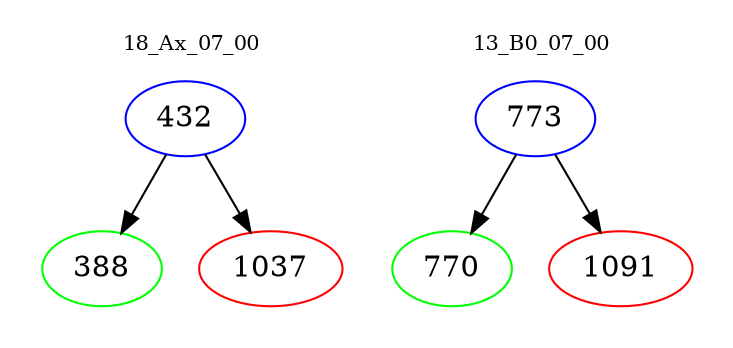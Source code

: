 digraph{
subgraph cluster_0 {
color = white
label = "18_Ax_07_00";
fontsize=10;
T0_432 [label="432", color="blue"]
T0_432 -> T0_388 [color="black"]
T0_388 [label="388", color="green"]
T0_432 -> T0_1037 [color="black"]
T0_1037 [label="1037", color="red"]
}
subgraph cluster_1 {
color = white
label = "13_B0_07_00";
fontsize=10;
T1_773 [label="773", color="blue"]
T1_773 -> T1_770 [color="black"]
T1_770 [label="770", color="green"]
T1_773 -> T1_1091 [color="black"]
T1_1091 [label="1091", color="red"]
}
}
